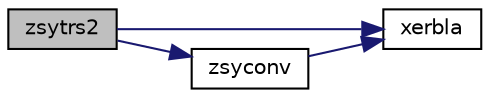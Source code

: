 digraph "zsytrs2"
{
 // LATEX_PDF_SIZE
  edge [fontname="Helvetica",fontsize="10",labelfontname="Helvetica",labelfontsize="10"];
  node [fontname="Helvetica",fontsize="10",shape=record];
  rankdir="LR";
  Node1 [label="zsytrs2",height=0.2,width=0.4,color="black", fillcolor="grey75", style="filled", fontcolor="black",tooltip="ZSYTRS2"];
  Node1 -> Node2 [color="midnightblue",fontsize="10",style="solid",fontname="Helvetica"];
  Node2 [label="xerbla",height=0.2,width=0.4,color="black", fillcolor="white", style="filled",URL="$xerbla_8f.html#a377ee61015baf8dea7770b3a404b1c07",tooltip="XERBLA"];
  Node1 -> Node3 [color="midnightblue",fontsize="10",style="solid",fontname="Helvetica"];
  Node3 [label="zsyconv",height=0.2,width=0.4,color="black", fillcolor="white", style="filled",URL="$zsyconv_8f.html#a12eb4807424cbd74c4c8f38e1737b0c7",tooltip="ZSYCONV"];
  Node3 -> Node2 [color="midnightblue",fontsize="10",style="solid",fontname="Helvetica"];
}
